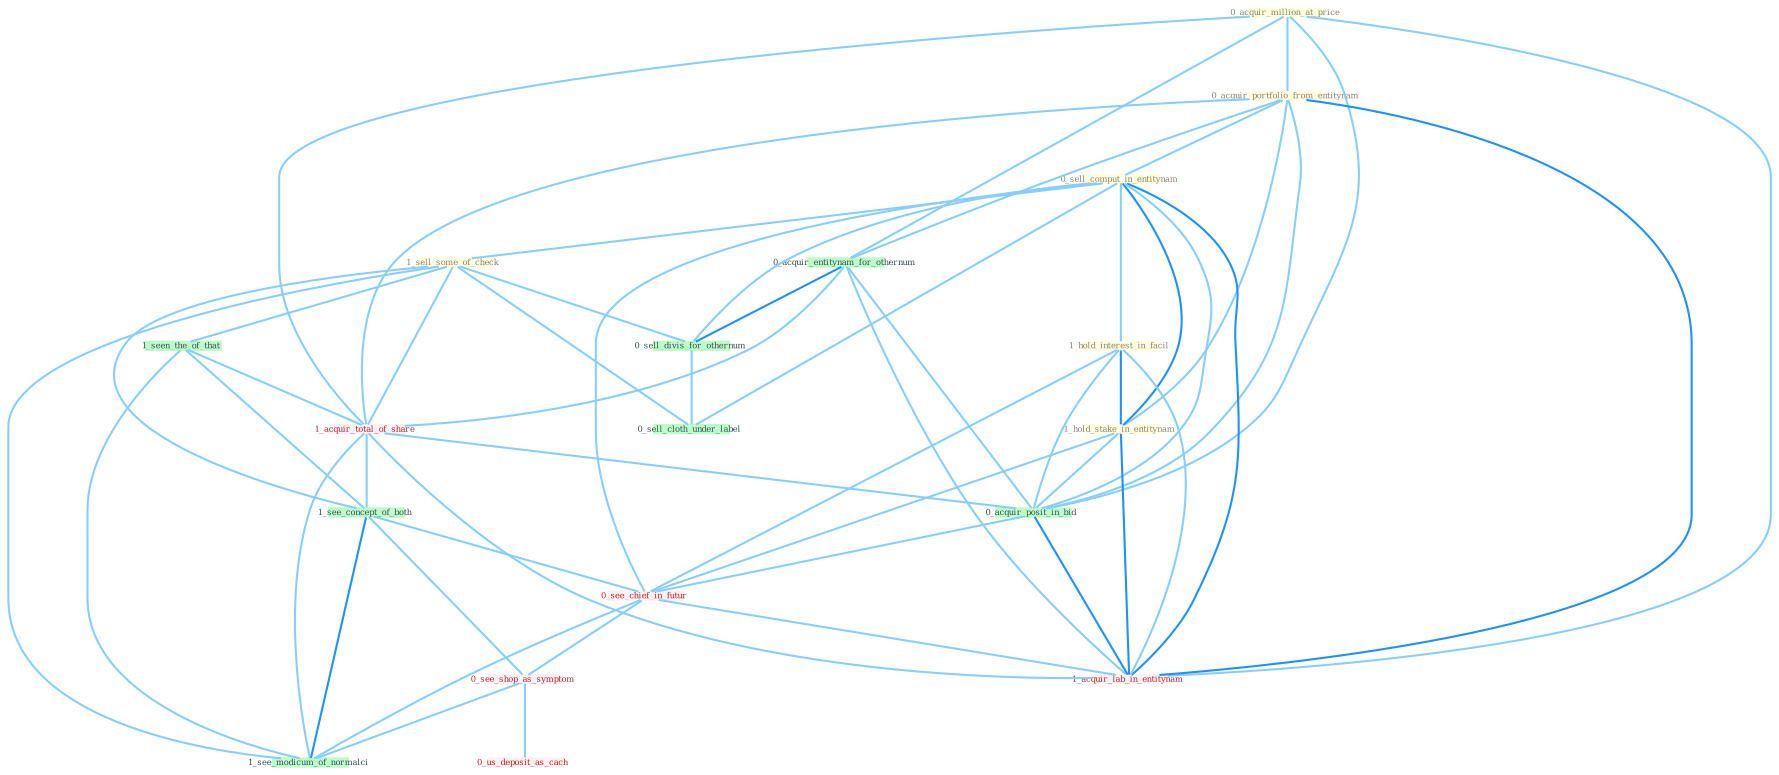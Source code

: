 Graph G{ 
    node
    [shape=polygon,style=filled,width=.5,height=.06,color="#BDFCC9",fixedsize=true,fontsize=4,
    fontcolor="#2f4f4f"];
    {node
    [color="#ffffe0", fontcolor="#8b7d6b"] "0_acquir_million_at_price " "0_acquir_portfolio_from_entitynam " "0_sell_comput_in_entitynam " "1_hold_interest_in_facil " "1_sell_some_of_check " "1_hold_stake_in_entitynam "}
{node [color="#fff0f5", fontcolor="#b22222"] "1_acquir_total_of_share " "0_see_chief_in_futur " "0_see_shop_as_symptom " "1_acquir_lab_in_entitynam " "0_us_deposit_as_cach "}
edge [color="#B0E2FF"];

	"0_acquir_million_at_price " -- "0_acquir_portfolio_from_entitynam " [w="1", color="#87cefa" ];
	"0_acquir_million_at_price " -- "0_acquir_entitynam_for_othernum " [w="1", color="#87cefa" ];
	"0_acquir_million_at_price " -- "1_acquir_total_of_share " [w="1", color="#87cefa" ];
	"0_acquir_million_at_price " -- "0_acquir_posit_in_bid " [w="1", color="#87cefa" ];
	"0_acquir_million_at_price " -- "1_acquir_lab_in_entitynam " [w="1", color="#87cefa" ];
	"0_acquir_portfolio_from_entitynam " -- "0_sell_comput_in_entitynam " [w="1", color="#87cefa" ];
	"0_acquir_portfolio_from_entitynam " -- "1_hold_stake_in_entitynam " [w="1", color="#87cefa" ];
	"0_acquir_portfolio_from_entitynam " -- "0_acquir_entitynam_for_othernum " [w="1", color="#87cefa" ];
	"0_acquir_portfolio_from_entitynam " -- "1_acquir_total_of_share " [w="1", color="#87cefa" ];
	"0_acquir_portfolio_from_entitynam " -- "0_acquir_posit_in_bid " [w="1", color="#87cefa" ];
	"0_acquir_portfolio_from_entitynam " -- "1_acquir_lab_in_entitynam " [w="2", color="#1e90ff" , len=0.8];
	"0_sell_comput_in_entitynam " -- "1_hold_interest_in_facil " [w="1", color="#87cefa" ];
	"0_sell_comput_in_entitynam " -- "1_sell_some_of_check " [w="1", color="#87cefa" ];
	"0_sell_comput_in_entitynam " -- "1_hold_stake_in_entitynam " [w="2", color="#1e90ff" , len=0.8];
	"0_sell_comput_in_entitynam " -- "0_sell_divis_for_othernum " [w="1", color="#87cefa" ];
	"0_sell_comput_in_entitynam " -- "0_sell_cloth_under_label " [w="1", color="#87cefa" ];
	"0_sell_comput_in_entitynam " -- "0_acquir_posit_in_bid " [w="1", color="#87cefa" ];
	"0_sell_comput_in_entitynam " -- "0_see_chief_in_futur " [w="1", color="#87cefa" ];
	"0_sell_comput_in_entitynam " -- "1_acquir_lab_in_entitynam " [w="2", color="#1e90ff" , len=0.8];
	"1_hold_interest_in_facil " -- "1_hold_stake_in_entitynam " [w="2", color="#1e90ff" , len=0.8];
	"1_hold_interest_in_facil " -- "0_acquir_posit_in_bid " [w="1", color="#87cefa" ];
	"1_hold_interest_in_facil " -- "0_see_chief_in_futur " [w="1", color="#87cefa" ];
	"1_hold_interest_in_facil " -- "1_acquir_lab_in_entitynam " [w="1", color="#87cefa" ];
	"1_sell_some_of_check " -- "1_seen_the_of_that " [w="1", color="#87cefa" ];
	"1_sell_some_of_check " -- "0_sell_divis_for_othernum " [w="1", color="#87cefa" ];
	"1_sell_some_of_check " -- "1_acquir_total_of_share " [w="1", color="#87cefa" ];
	"1_sell_some_of_check " -- "0_sell_cloth_under_label " [w="1", color="#87cefa" ];
	"1_sell_some_of_check " -- "1_see_concept_of_both " [w="1", color="#87cefa" ];
	"1_sell_some_of_check " -- "1_see_modicum_of_normalci " [w="1", color="#87cefa" ];
	"1_hold_stake_in_entitynam " -- "0_acquir_posit_in_bid " [w="1", color="#87cefa" ];
	"1_hold_stake_in_entitynam " -- "0_see_chief_in_futur " [w="1", color="#87cefa" ];
	"1_hold_stake_in_entitynam " -- "1_acquir_lab_in_entitynam " [w="2", color="#1e90ff" , len=0.8];
	"0_acquir_entitynam_for_othernum " -- "0_sell_divis_for_othernum " [w="2", color="#1e90ff" , len=0.8];
	"0_acquir_entitynam_for_othernum " -- "1_acquir_total_of_share " [w="1", color="#87cefa" ];
	"0_acquir_entitynam_for_othernum " -- "0_acquir_posit_in_bid " [w="1", color="#87cefa" ];
	"0_acquir_entitynam_for_othernum " -- "1_acquir_lab_in_entitynam " [w="1", color="#87cefa" ];
	"1_seen_the_of_that " -- "1_acquir_total_of_share " [w="1", color="#87cefa" ];
	"1_seen_the_of_that " -- "1_see_concept_of_both " [w="1", color="#87cefa" ];
	"1_seen_the_of_that " -- "1_see_modicum_of_normalci " [w="1", color="#87cefa" ];
	"0_sell_divis_for_othernum " -- "0_sell_cloth_under_label " [w="1", color="#87cefa" ];
	"1_acquir_total_of_share " -- "0_acquir_posit_in_bid " [w="1", color="#87cefa" ];
	"1_acquir_total_of_share " -- "1_see_concept_of_both " [w="1", color="#87cefa" ];
	"1_acquir_total_of_share " -- "1_acquir_lab_in_entitynam " [w="1", color="#87cefa" ];
	"1_acquir_total_of_share " -- "1_see_modicum_of_normalci " [w="1", color="#87cefa" ];
	"0_acquir_posit_in_bid " -- "0_see_chief_in_futur " [w="1", color="#87cefa" ];
	"0_acquir_posit_in_bid " -- "1_acquir_lab_in_entitynam " [w="2", color="#1e90ff" , len=0.8];
	"1_see_concept_of_both " -- "0_see_chief_in_futur " [w="1", color="#87cefa" ];
	"1_see_concept_of_both " -- "0_see_shop_as_symptom " [w="1", color="#87cefa" ];
	"1_see_concept_of_both " -- "1_see_modicum_of_normalci " [w="2", color="#1e90ff" , len=0.8];
	"0_see_chief_in_futur " -- "0_see_shop_as_symptom " [w="1", color="#87cefa" ];
	"0_see_chief_in_futur " -- "1_acquir_lab_in_entitynam " [w="1", color="#87cefa" ];
	"0_see_chief_in_futur " -- "1_see_modicum_of_normalci " [w="1", color="#87cefa" ];
	"0_see_shop_as_symptom " -- "0_us_deposit_as_cach " [w="1", color="#87cefa" ];
	"0_see_shop_as_symptom " -- "1_see_modicum_of_normalci " [w="1", color="#87cefa" ];
}